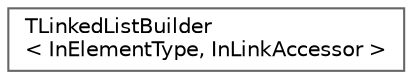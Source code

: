digraph "Graphical Class Hierarchy"
{
 // INTERACTIVE_SVG=YES
 // LATEX_PDF_SIZE
  bgcolor="transparent";
  edge [fontname=Helvetica,fontsize=10,labelfontname=Helvetica,labelfontsize=10];
  node [fontname=Helvetica,fontsize=10,shape=box,height=0.2,width=0.4];
  rankdir="LR";
  Node0 [id="Node000000",label="TLinkedListBuilder\l\< InElementType, InLinkAccessor \>",height=0.2,width=0.4,color="grey40", fillcolor="white", style="filled",URL="$d8/dde/structTLinkedListBuilder.html",tooltip="Single linked list builder."];
}
